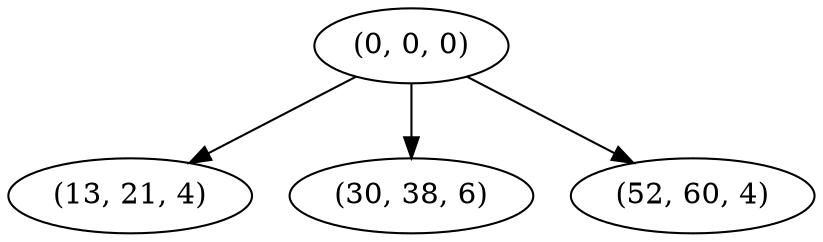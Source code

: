 digraph tree {
    "(0, 0, 0)";
    "(13, 21, 4)";
    "(30, 38, 6)";
    "(52, 60, 4)";
    "(0, 0, 0)" -> "(13, 21, 4)";
    "(0, 0, 0)" -> "(30, 38, 6)";
    "(0, 0, 0)" -> "(52, 60, 4)";
}
